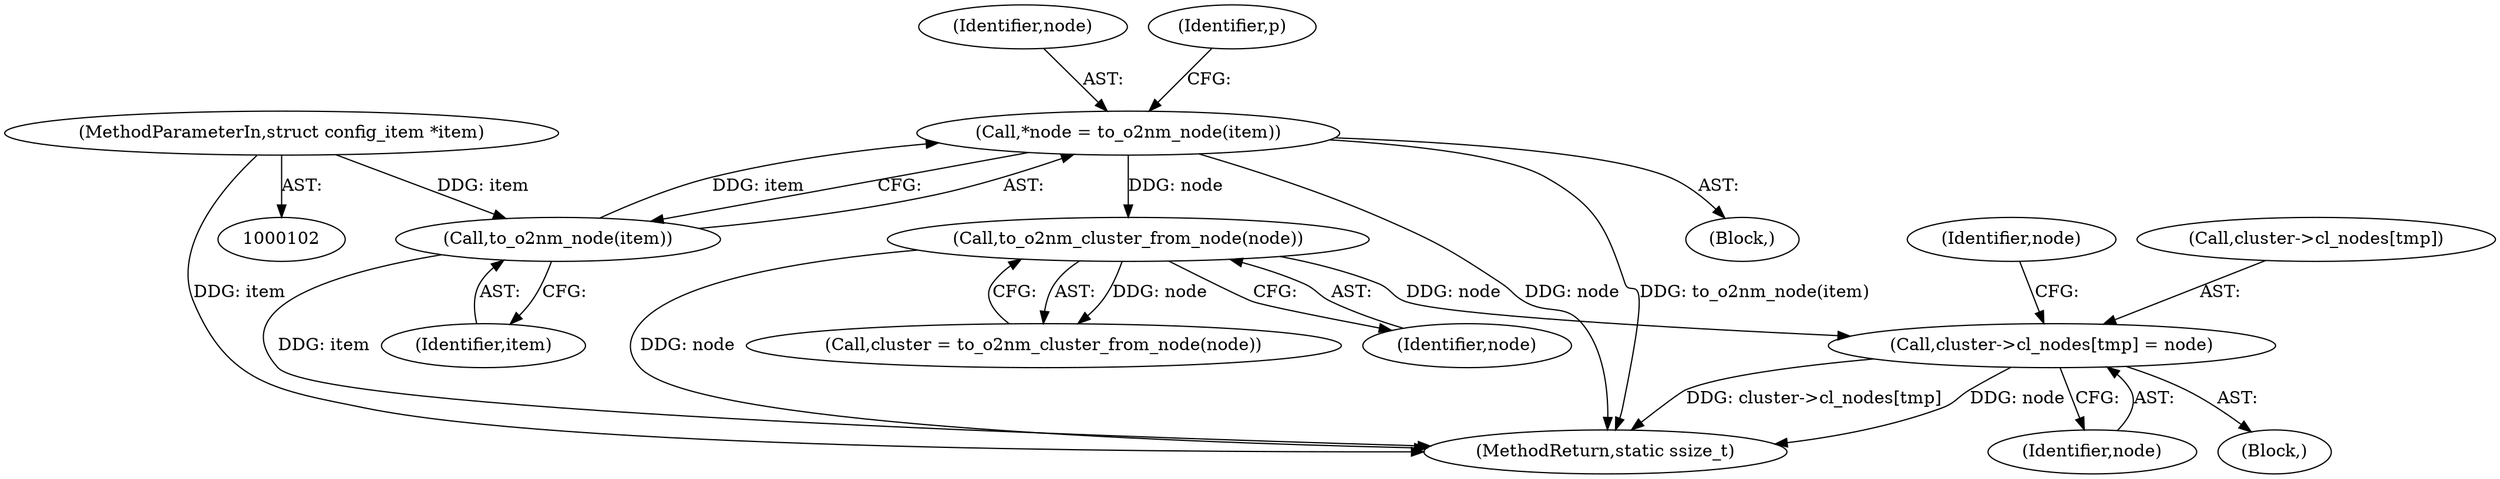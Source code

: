 digraph "0_linux_853bc26a7ea39e354b9f8889ae7ad1492ffa28d2_1@array" {
"1000213" [label="(Call,cluster->cl_nodes[tmp] = node)"];
"1000174" [label="(Call,to_o2nm_cluster_from_node(node))"];
"1000108" [label="(Call,*node = to_o2nm_node(item))"];
"1000110" [label="(Call,to_o2nm_node(item))"];
"1000103" [label="(MethodParameterIn,struct config_item *item)"];
"1000222" [label="(Identifier,node)"];
"1000242" [label="(MethodReturn,static ssize_t)"];
"1000174" [label="(Call,to_o2nm_cluster_from_node(node))"];
"1000213" [label="(Call,cluster->cl_nodes[tmp] = node)"];
"1000175" [label="(Identifier,node)"];
"1000109" [label="(Identifier,node)"];
"1000111" [label="(Identifier,item)"];
"1000110" [label="(Call,to_o2nm_node(item))"];
"1000103" [label="(MethodParameterIn,struct config_item *item)"];
"1000219" [label="(Identifier,node)"];
"1000172" [label="(Call,cluster = to_o2nm_cluster_from_node(node))"];
"1000106" [label="(Block,)"];
"1000214" [label="(Call,cluster->cl_nodes[tmp])"];
"1000116" [label="(Identifier,p)"];
"1000108" [label="(Call,*node = to_o2nm_node(item))"];
"1000212" [label="(Block,)"];
"1000213" -> "1000212"  [label="AST: "];
"1000213" -> "1000219"  [label="CFG: "];
"1000214" -> "1000213"  [label="AST: "];
"1000219" -> "1000213"  [label="AST: "];
"1000222" -> "1000213"  [label="CFG: "];
"1000213" -> "1000242"  [label="DDG: cluster->cl_nodes[tmp]"];
"1000213" -> "1000242"  [label="DDG: node"];
"1000174" -> "1000213"  [label="DDG: node"];
"1000174" -> "1000172"  [label="AST: "];
"1000174" -> "1000175"  [label="CFG: "];
"1000175" -> "1000174"  [label="AST: "];
"1000172" -> "1000174"  [label="CFG: "];
"1000174" -> "1000242"  [label="DDG: node"];
"1000174" -> "1000172"  [label="DDG: node"];
"1000108" -> "1000174"  [label="DDG: node"];
"1000108" -> "1000106"  [label="AST: "];
"1000108" -> "1000110"  [label="CFG: "];
"1000109" -> "1000108"  [label="AST: "];
"1000110" -> "1000108"  [label="AST: "];
"1000116" -> "1000108"  [label="CFG: "];
"1000108" -> "1000242"  [label="DDG: to_o2nm_node(item)"];
"1000108" -> "1000242"  [label="DDG: node"];
"1000110" -> "1000108"  [label="DDG: item"];
"1000110" -> "1000111"  [label="CFG: "];
"1000111" -> "1000110"  [label="AST: "];
"1000110" -> "1000242"  [label="DDG: item"];
"1000103" -> "1000110"  [label="DDG: item"];
"1000103" -> "1000102"  [label="AST: "];
"1000103" -> "1000242"  [label="DDG: item"];
}
